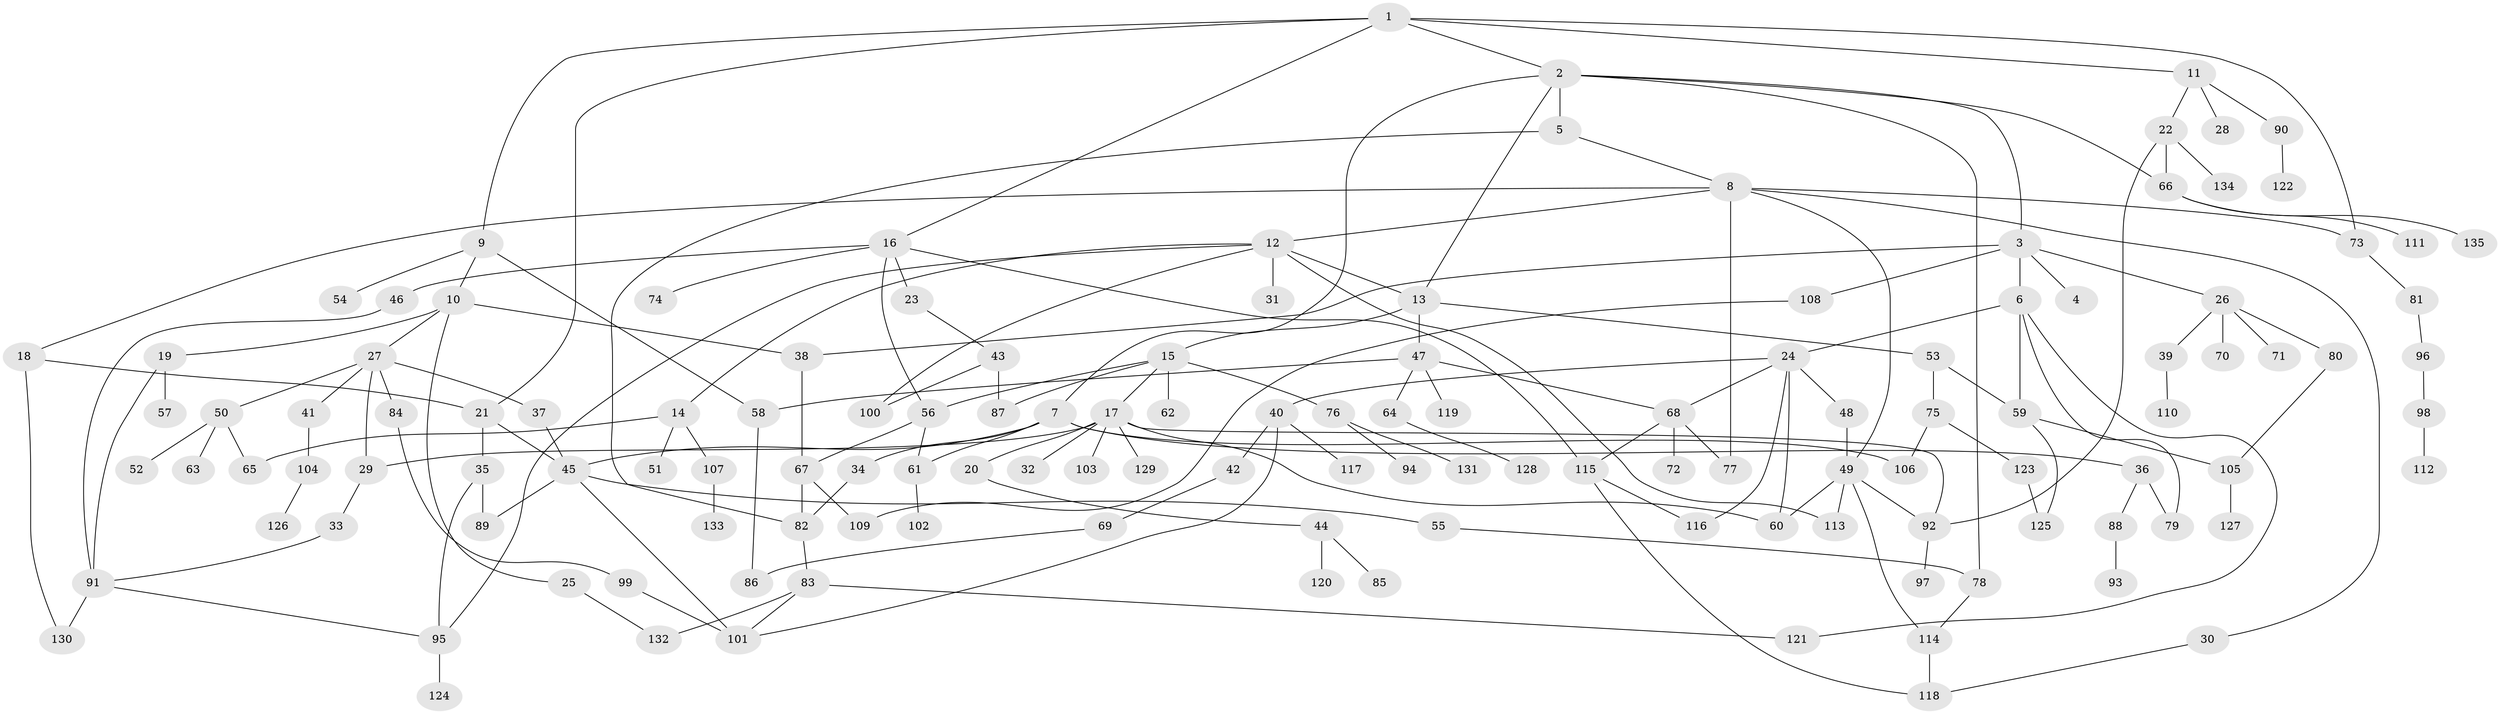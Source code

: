 // Generated by graph-tools (version 1.1) at 2025/00/03/09/25 03:00:59]
// undirected, 135 vertices, 183 edges
graph export_dot {
graph [start="1"]
  node [color=gray90,style=filled];
  1;
  2;
  3;
  4;
  5;
  6;
  7;
  8;
  9;
  10;
  11;
  12;
  13;
  14;
  15;
  16;
  17;
  18;
  19;
  20;
  21;
  22;
  23;
  24;
  25;
  26;
  27;
  28;
  29;
  30;
  31;
  32;
  33;
  34;
  35;
  36;
  37;
  38;
  39;
  40;
  41;
  42;
  43;
  44;
  45;
  46;
  47;
  48;
  49;
  50;
  51;
  52;
  53;
  54;
  55;
  56;
  57;
  58;
  59;
  60;
  61;
  62;
  63;
  64;
  65;
  66;
  67;
  68;
  69;
  70;
  71;
  72;
  73;
  74;
  75;
  76;
  77;
  78;
  79;
  80;
  81;
  82;
  83;
  84;
  85;
  86;
  87;
  88;
  89;
  90;
  91;
  92;
  93;
  94;
  95;
  96;
  97;
  98;
  99;
  100;
  101;
  102;
  103;
  104;
  105;
  106;
  107;
  108;
  109;
  110;
  111;
  112;
  113;
  114;
  115;
  116;
  117;
  118;
  119;
  120;
  121;
  122;
  123;
  124;
  125;
  126;
  127;
  128;
  129;
  130;
  131;
  132;
  133;
  134;
  135;
  1 -- 2;
  1 -- 9;
  1 -- 11;
  1 -- 16;
  1 -- 21;
  1 -- 73;
  2 -- 3;
  2 -- 5;
  2 -- 7;
  2 -- 66;
  2 -- 78;
  2 -- 13;
  3 -- 4;
  3 -- 6;
  3 -- 26;
  3 -- 38;
  3 -- 108;
  5 -- 8;
  5 -- 82;
  6 -- 24;
  6 -- 79;
  6 -- 121;
  6 -- 59;
  7 -- 34;
  7 -- 36;
  7 -- 45;
  7 -- 61;
  7 -- 106;
  8 -- 12;
  8 -- 18;
  8 -- 30;
  8 -- 49;
  8 -- 73;
  8 -- 77;
  9 -- 10;
  9 -- 54;
  9 -- 58;
  10 -- 19;
  10 -- 25;
  10 -- 27;
  10 -- 38;
  11 -- 22;
  11 -- 28;
  11 -- 90;
  12 -- 13;
  12 -- 14;
  12 -- 31;
  12 -- 113;
  12 -- 100;
  12 -- 95;
  13 -- 15;
  13 -- 47;
  13 -- 53;
  14 -- 51;
  14 -- 107;
  14 -- 65;
  15 -- 17;
  15 -- 62;
  15 -- 76;
  15 -- 87;
  15 -- 56;
  16 -- 23;
  16 -- 46;
  16 -- 56;
  16 -- 74;
  16 -- 115;
  17 -- 20;
  17 -- 29;
  17 -- 32;
  17 -- 92;
  17 -- 103;
  17 -- 129;
  17 -- 60;
  18 -- 130;
  18 -- 21;
  19 -- 57;
  19 -- 91;
  20 -- 44;
  21 -- 35;
  21 -- 45;
  22 -- 134;
  22 -- 92;
  22 -- 66;
  23 -- 43;
  24 -- 40;
  24 -- 48;
  24 -- 60;
  24 -- 116;
  24 -- 68;
  25 -- 132;
  26 -- 39;
  26 -- 70;
  26 -- 71;
  26 -- 80;
  27 -- 37;
  27 -- 41;
  27 -- 50;
  27 -- 84;
  27 -- 29;
  29 -- 33;
  30 -- 118;
  33 -- 91;
  34 -- 82;
  35 -- 89;
  35 -- 95;
  36 -- 88;
  36 -- 79;
  37 -- 45;
  38 -- 67;
  39 -- 110;
  40 -- 42;
  40 -- 117;
  40 -- 101;
  41 -- 104;
  42 -- 69;
  43 -- 100;
  43 -- 87;
  44 -- 85;
  44 -- 120;
  45 -- 55;
  45 -- 101;
  45 -- 89;
  46 -- 91;
  47 -- 64;
  47 -- 68;
  47 -- 119;
  47 -- 58;
  48 -- 49;
  49 -- 113;
  49 -- 114;
  49 -- 92;
  49 -- 60;
  50 -- 52;
  50 -- 63;
  50 -- 65;
  53 -- 59;
  53 -- 75;
  55 -- 78;
  56 -- 61;
  56 -- 67;
  58 -- 86;
  59 -- 125;
  59 -- 105;
  61 -- 102;
  64 -- 128;
  66 -- 111;
  66 -- 135;
  67 -- 109;
  67 -- 82;
  68 -- 72;
  68 -- 77;
  68 -- 115;
  69 -- 86;
  73 -- 81;
  75 -- 106;
  75 -- 123;
  76 -- 94;
  76 -- 131;
  78 -- 114;
  80 -- 105;
  81 -- 96;
  82 -- 83;
  83 -- 121;
  83 -- 132;
  83 -- 101;
  84 -- 99;
  88 -- 93;
  90 -- 122;
  91 -- 95;
  91 -- 130;
  92 -- 97;
  95 -- 124;
  96 -- 98;
  98 -- 112;
  99 -- 101;
  104 -- 126;
  105 -- 127;
  107 -- 133;
  108 -- 109;
  114 -- 118;
  115 -- 116;
  115 -- 118;
  123 -- 125;
}
